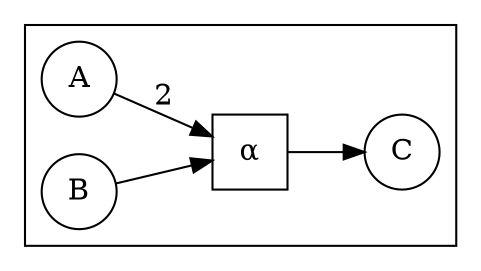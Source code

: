 digraph G {
rankdir=LR;

subgraph cluster_0 {
  a [label="A" shape=circle];
  b [label="B" shape=circle];
  c [label="C" shape=circle];
  alpha [label=<&#945;> shape=square];
}

a -> alpha [label="2"];
b -> alpha;
alpha -> c;

}
